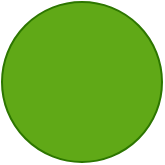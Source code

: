 <mxfile>
    <diagram id="fYdgW4jlDGHBwWUGtoHd" name="Page-1">
        <mxGraphModel dx="490" dy="537" grid="1" gridSize="10" guides="1" tooltips="1" connect="1" arrows="1" fold="1" page="1" pageScale="1" pageWidth="850" pageHeight="1100" math="0" shadow="0">
            <root>
                <mxCell id="0"/>
                <mxCell id="1" parent="0"/>
                <mxCell id="2" value="" style="ellipse;whiteSpace=wrap;html=1;aspect=fixed;fillColor=#60a917;fontColor=#ffffff;strokeColor=#2D7600;" vertex="1" parent="1">
                    <mxGeometry x="210" y="130" width="80" height="80" as="geometry"/>
                </mxCell>
            </root>
        </mxGraphModel>
    </diagram>
</mxfile>